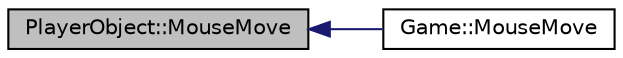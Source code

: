 digraph "PlayerObject::MouseMove"
{
  edge [fontname="Helvetica",fontsize="10",labelfontname="Helvetica",labelfontsize="10"];
  node [fontname="Helvetica",fontsize="10",shape=record];
  rankdir="LR";
  Node1 [label="PlayerObject::MouseMove",height=0.2,width=0.4,color="black", fillcolor="grey75", style="filled" fontcolor="black"];
  Node1 -> Node2 [dir="back",color="midnightblue",fontsize="10",style="solid",fontname="Helvetica"];
  Node2 [label="Game::MouseMove",height=0.2,width=0.4,color="black", fillcolor="white", style="filled",URL="$class_game.html#a8b2ba5a41c8796549b98af2af35d4af1",tooltip="activated by mouse movement, calls player camera movement functions "];
}
